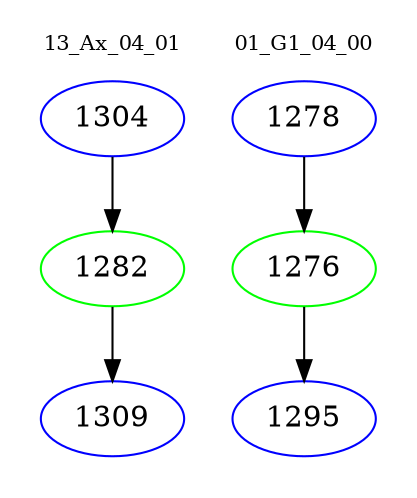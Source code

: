 digraph{
subgraph cluster_0 {
color = white
label = "13_Ax_04_01";
fontsize=10;
T0_1304 [label="1304", color="blue"]
T0_1304 -> T0_1282 [color="black"]
T0_1282 [label="1282", color="green"]
T0_1282 -> T0_1309 [color="black"]
T0_1309 [label="1309", color="blue"]
}
subgraph cluster_1 {
color = white
label = "01_G1_04_00";
fontsize=10;
T1_1278 [label="1278", color="blue"]
T1_1278 -> T1_1276 [color="black"]
T1_1276 [label="1276", color="green"]
T1_1276 -> T1_1295 [color="black"]
T1_1295 [label="1295", color="blue"]
}
}

